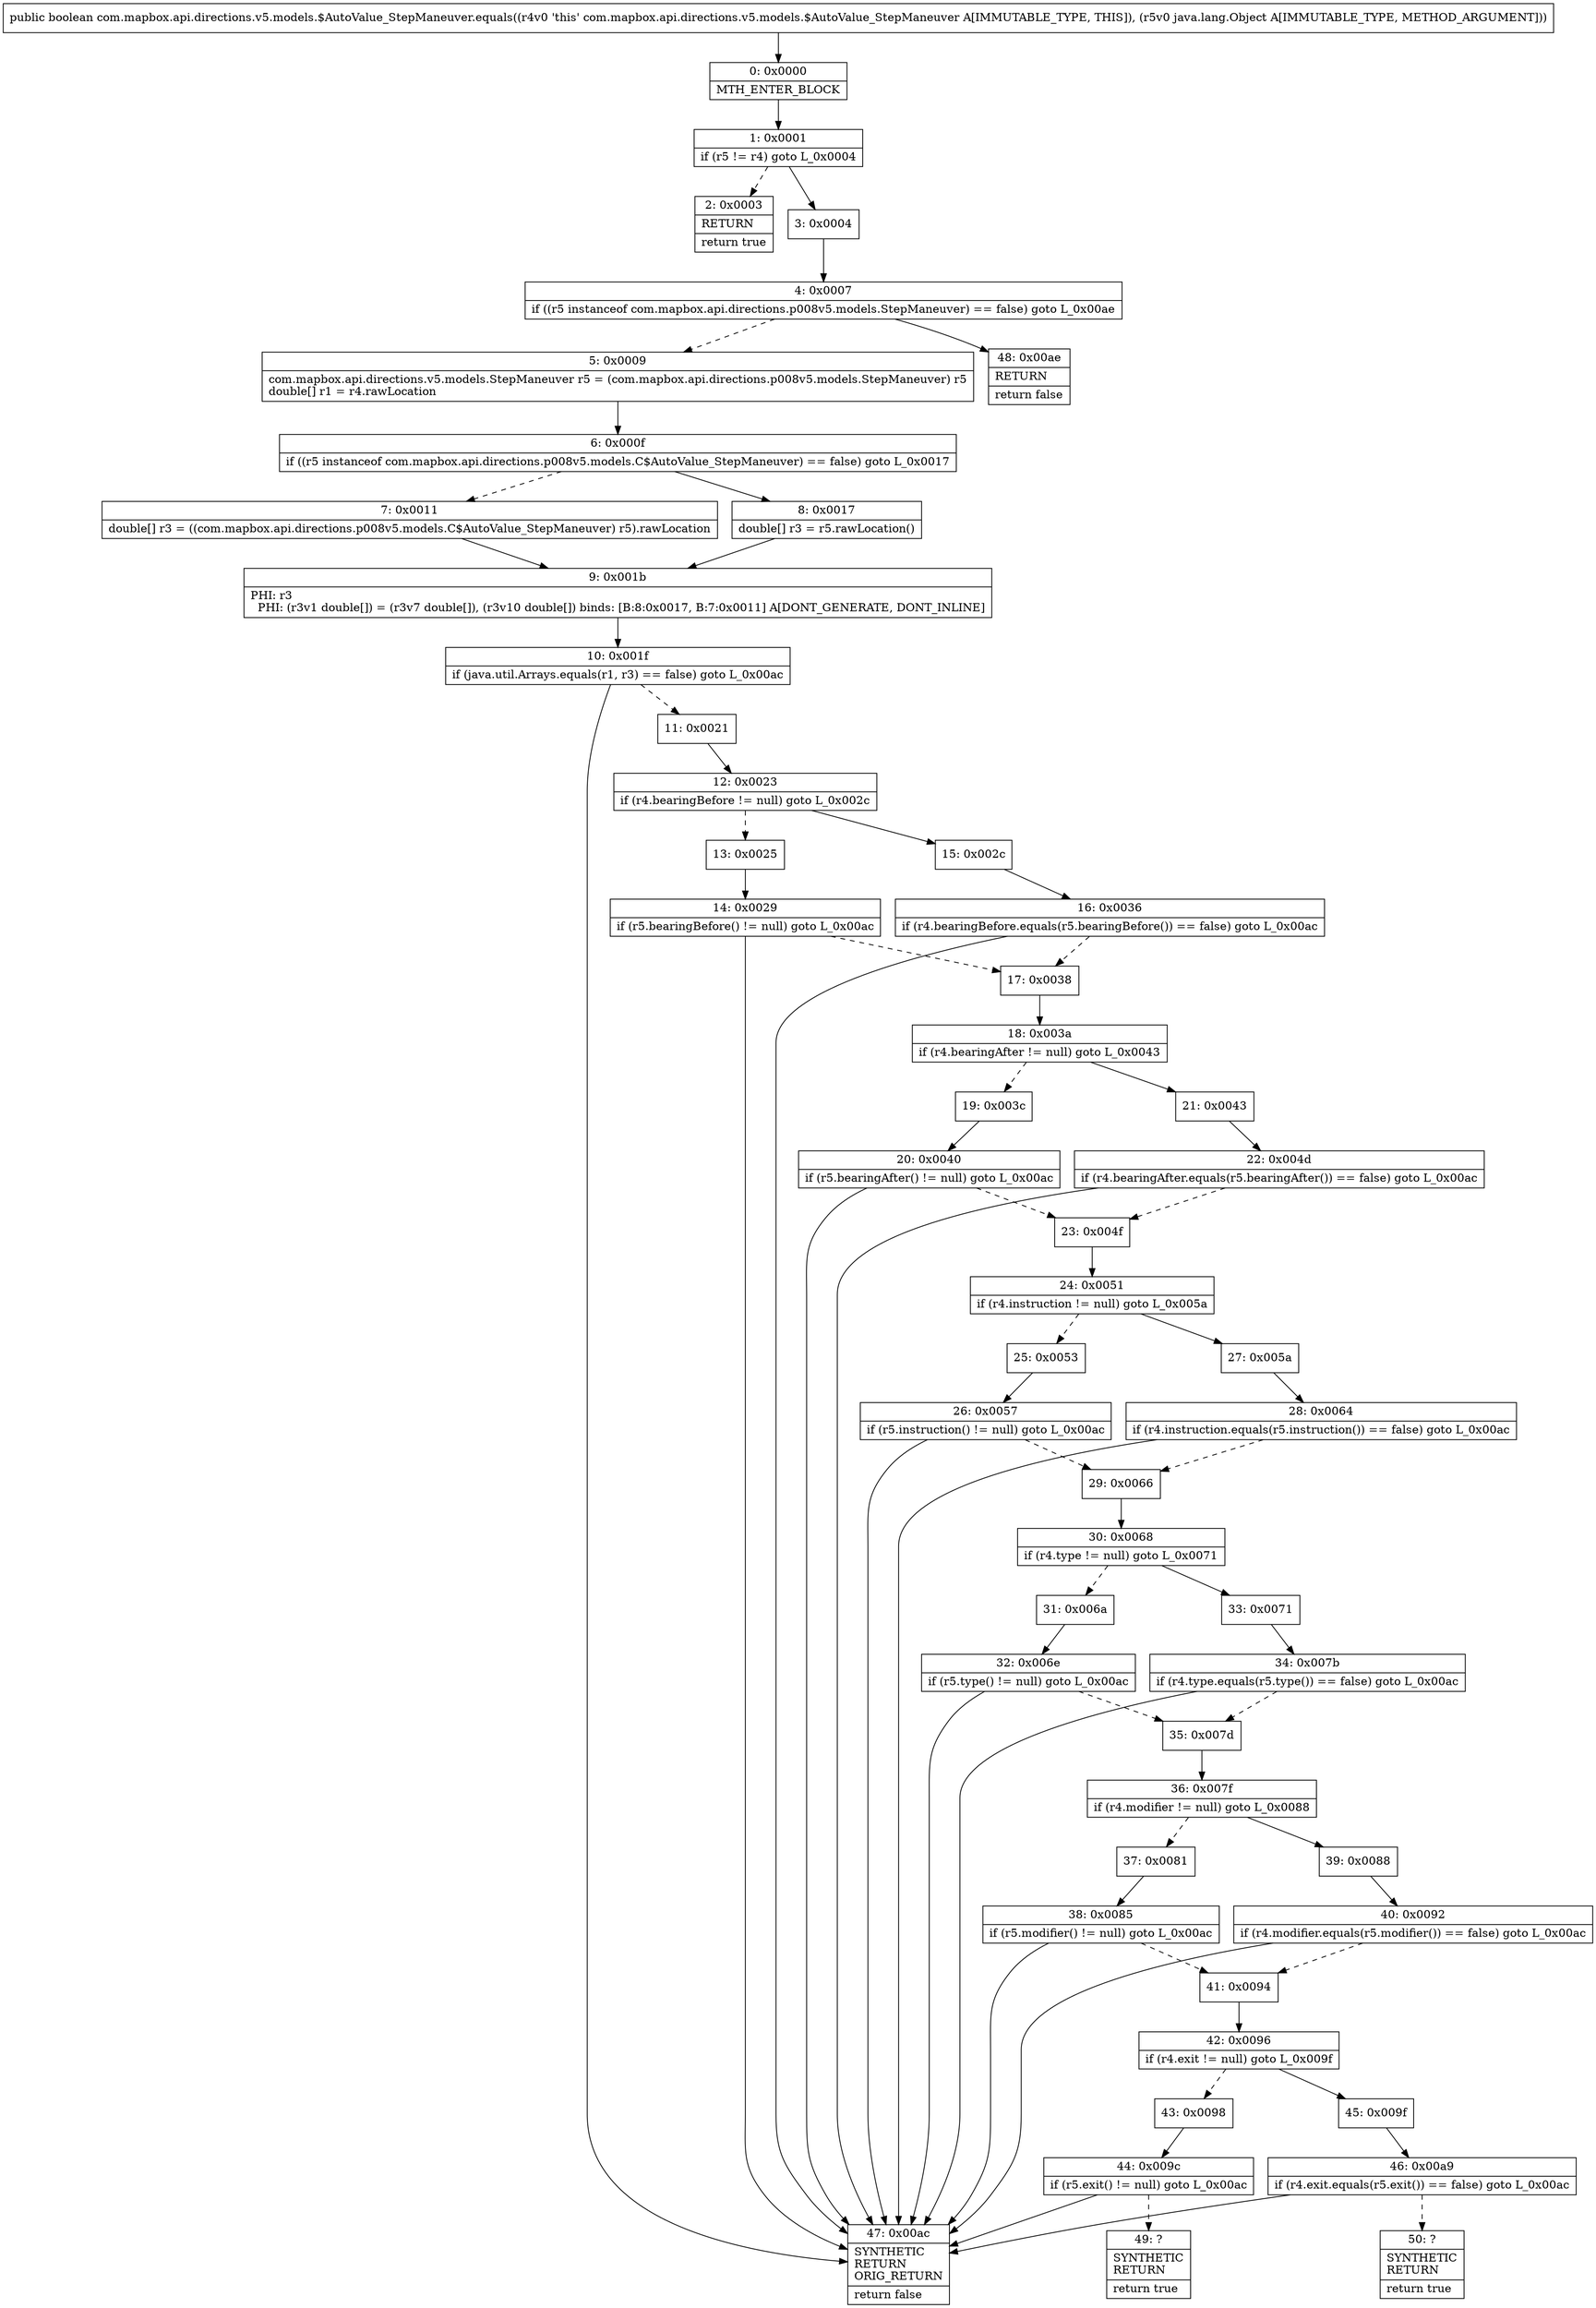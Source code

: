 digraph "CFG forcom.mapbox.api.directions.v5.models.$AutoValue_StepManeuver.equals(Ljava\/lang\/Object;)Z" {
Node_0 [shape=record,label="{0\:\ 0x0000|MTH_ENTER_BLOCK\l}"];
Node_1 [shape=record,label="{1\:\ 0x0001|if (r5 != r4) goto L_0x0004\l}"];
Node_2 [shape=record,label="{2\:\ 0x0003|RETURN\l|return true\l}"];
Node_3 [shape=record,label="{3\:\ 0x0004}"];
Node_4 [shape=record,label="{4\:\ 0x0007|if ((r5 instanceof com.mapbox.api.directions.p008v5.models.StepManeuver) == false) goto L_0x00ae\l}"];
Node_5 [shape=record,label="{5\:\ 0x0009|com.mapbox.api.directions.v5.models.StepManeuver r5 = (com.mapbox.api.directions.p008v5.models.StepManeuver) r5\ldouble[] r1 = r4.rawLocation\l}"];
Node_6 [shape=record,label="{6\:\ 0x000f|if ((r5 instanceof com.mapbox.api.directions.p008v5.models.C$AutoValue_StepManeuver) == false) goto L_0x0017\l}"];
Node_7 [shape=record,label="{7\:\ 0x0011|double[] r3 = ((com.mapbox.api.directions.p008v5.models.C$AutoValue_StepManeuver) r5).rawLocation\l}"];
Node_8 [shape=record,label="{8\:\ 0x0017|double[] r3 = r5.rawLocation()\l}"];
Node_9 [shape=record,label="{9\:\ 0x001b|PHI: r3 \l  PHI: (r3v1 double[]) = (r3v7 double[]), (r3v10 double[]) binds: [B:8:0x0017, B:7:0x0011] A[DONT_GENERATE, DONT_INLINE]\l}"];
Node_10 [shape=record,label="{10\:\ 0x001f|if (java.util.Arrays.equals(r1, r3) == false) goto L_0x00ac\l}"];
Node_11 [shape=record,label="{11\:\ 0x0021}"];
Node_12 [shape=record,label="{12\:\ 0x0023|if (r4.bearingBefore != null) goto L_0x002c\l}"];
Node_13 [shape=record,label="{13\:\ 0x0025}"];
Node_14 [shape=record,label="{14\:\ 0x0029|if (r5.bearingBefore() != null) goto L_0x00ac\l}"];
Node_15 [shape=record,label="{15\:\ 0x002c}"];
Node_16 [shape=record,label="{16\:\ 0x0036|if (r4.bearingBefore.equals(r5.bearingBefore()) == false) goto L_0x00ac\l}"];
Node_17 [shape=record,label="{17\:\ 0x0038}"];
Node_18 [shape=record,label="{18\:\ 0x003a|if (r4.bearingAfter != null) goto L_0x0043\l}"];
Node_19 [shape=record,label="{19\:\ 0x003c}"];
Node_20 [shape=record,label="{20\:\ 0x0040|if (r5.bearingAfter() != null) goto L_0x00ac\l}"];
Node_21 [shape=record,label="{21\:\ 0x0043}"];
Node_22 [shape=record,label="{22\:\ 0x004d|if (r4.bearingAfter.equals(r5.bearingAfter()) == false) goto L_0x00ac\l}"];
Node_23 [shape=record,label="{23\:\ 0x004f}"];
Node_24 [shape=record,label="{24\:\ 0x0051|if (r4.instruction != null) goto L_0x005a\l}"];
Node_25 [shape=record,label="{25\:\ 0x0053}"];
Node_26 [shape=record,label="{26\:\ 0x0057|if (r5.instruction() != null) goto L_0x00ac\l}"];
Node_27 [shape=record,label="{27\:\ 0x005a}"];
Node_28 [shape=record,label="{28\:\ 0x0064|if (r4.instruction.equals(r5.instruction()) == false) goto L_0x00ac\l}"];
Node_29 [shape=record,label="{29\:\ 0x0066}"];
Node_30 [shape=record,label="{30\:\ 0x0068|if (r4.type != null) goto L_0x0071\l}"];
Node_31 [shape=record,label="{31\:\ 0x006a}"];
Node_32 [shape=record,label="{32\:\ 0x006e|if (r5.type() != null) goto L_0x00ac\l}"];
Node_33 [shape=record,label="{33\:\ 0x0071}"];
Node_34 [shape=record,label="{34\:\ 0x007b|if (r4.type.equals(r5.type()) == false) goto L_0x00ac\l}"];
Node_35 [shape=record,label="{35\:\ 0x007d}"];
Node_36 [shape=record,label="{36\:\ 0x007f|if (r4.modifier != null) goto L_0x0088\l}"];
Node_37 [shape=record,label="{37\:\ 0x0081}"];
Node_38 [shape=record,label="{38\:\ 0x0085|if (r5.modifier() != null) goto L_0x00ac\l}"];
Node_39 [shape=record,label="{39\:\ 0x0088}"];
Node_40 [shape=record,label="{40\:\ 0x0092|if (r4.modifier.equals(r5.modifier()) == false) goto L_0x00ac\l}"];
Node_41 [shape=record,label="{41\:\ 0x0094}"];
Node_42 [shape=record,label="{42\:\ 0x0096|if (r4.exit != null) goto L_0x009f\l}"];
Node_43 [shape=record,label="{43\:\ 0x0098}"];
Node_44 [shape=record,label="{44\:\ 0x009c|if (r5.exit() != null) goto L_0x00ac\l}"];
Node_45 [shape=record,label="{45\:\ 0x009f}"];
Node_46 [shape=record,label="{46\:\ 0x00a9|if (r4.exit.equals(r5.exit()) == false) goto L_0x00ac\l}"];
Node_47 [shape=record,label="{47\:\ 0x00ac|SYNTHETIC\lRETURN\lORIG_RETURN\l|return false\l}"];
Node_48 [shape=record,label="{48\:\ 0x00ae|RETURN\l|return false\l}"];
Node_49 [shape=record,label="{49\:\ ?|SYNTHETIC\lRETURN\l|return true\l}"];
Node_50 [shape=record,label="{50\:\ ?|SYNTHETIC\lRETURN\l|return true\l}"];
MethodNode[shape=record,label="{public boolean com.mapbox.api.directions.v5.models.$AutoValue_StepManeuver.equals((r4v0 'this' com.mapbox.api.directions.v5.models.$AutoValue_StepManeuver A[IMMUTABLE_TYPE, THIS]), (r5v0 java.lang.Object A[IMMUTABLE_TYPE, METHOD_ARGUMENT])) }"];
MethodNode -> Node_0;
Node_0 -> Node_1;
Node_1 -> Node_2[style=dashed];
Node_1 -> Node_3;
Node_3 -> Node_4;
Node_4 -> Node_5[style=dashed];
Node_4 -> Node_48;
Node_5 -> Node_6;
Node_6 -> Node_7[style=dashed];
Node_6 -> Node_8;
Node_7 -> Node_9;
Node_8 -> Node_9;
Node_9 -> Node_10;
Node_10 -> Node_11[style=dashed];
Node_10 -> Node_47;
Node_11 -> Node_12;
Node_12 -> Node_13[style=dashed];
Node_12 -> Node_15;
Node_13 -> Node_14;
Node_14 -> Node_47;
Node_14 -> Node_17[style=dashed];
Node_15 -> Node_16;
Node_16 -> Node_17[style=dashed];
Node_16 -> Node_47;
Node_17 -> Node_18;
Node_18 -> Node_19[style=dashed];
Node_18 -> Node_21;
Node_19 -> Node_20;
Node_20 -> Node_47;
Node_20 -> Node_23[style=dashed];
Node_21 -> Node_22;
Node_22 -> Node_23[style=dashed];
Node_22 -> Node_47;
Node_23 -> Node_24;
Node_24 -> Node_25[style=dashed];
Node_24 -> Node_27;
Node_25 -> Node_26;
Node_26 -> Node_47;
Node_26 -> Node_29[style=dashed];
Node_27 -> Node_28;
Node_28 -> Node_29[style=dashed];
Node_28 -> Node_47;
Node_29 -> Node_30;
Node_30 -> Node_31[style=dashed];
Node_30 -> Node_33;
Node_31 -> Node_32;
Node_32 -> Node_47;
Node_32 -> Node_35[style=dashed];
Node_33 -> Node_34;
Node_34 -> Node_35[style=dashed];
Node_34 -> Node_47;
Node_35 -> Node_36;
Node_36 -> Node_37[style=dashed];
Node_36 -> Node_39;
Node_37 -> Node_38;
Node_38 -> Node_47;
Node_38 -> Node_41[style=dashed];
Node_39 -> Node_40;
Node_40 -> Node_41[style=dashed];
Node_40 -> Node_47;
Node_41 -> Node_42;
Node_42 -> Node_43[style=dashed];
Node_42 -> Node_45;
Node_43 -> Node_44;
Node_44 -> Node_47;
Node_44 -> Node_49[style=dashed];
Node_45 -> Node_46;
Node_46 -> Node_47;
Node_46 -> Node_50[style=dashed];
}

